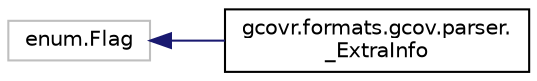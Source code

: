 digraph "Graphical Class Hierarchy"
{
 // LATEX_PDF_SIZE
  edge [fontname="Helvetica",fontsize="10",labelfontname="Helvetica",labelfontsize="10"];
  node [fontname="Helvetica",fontsize="10",shape=record];
  rankdir="LR";
  Node865 [label="enum.Flag",height=0.2,width=0.4,color="grey75", fillcolor="white", style="filled",tooltip=" "];
  Node865 -> Node0 [dir="back",color="midnightblue",fontsize="10",style="solid",fontname="Helvetica"];
  Node0 [label="gcovr.formats.gcov.parser.\l_ExtraInfo",height=0.2,width=0.4,color="black", fillcolor="white", style="filled",URL="$classgcovr_1_1formats_1_1gcov_1_1parser_1_1__ExtraInfo.html",tooltip=" "];
}

